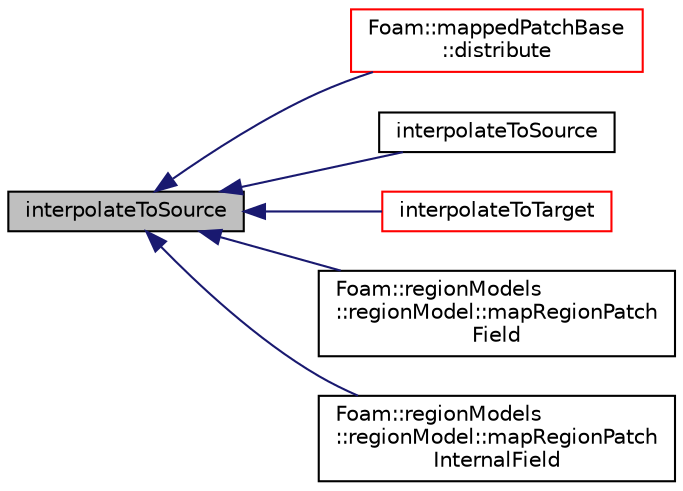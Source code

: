 digraph "interpolateToSource"
{
  bgcolor="transparent";
  edge [fontname="Helvetica",fontsize="10",labelfontname="Helvetica",labelfontsize="10"];
  node [fontname="Helvetica",fontsize="10",shape=record];
  rankdir="LR";
  Node1 [label="interpolateToSource",height=0.2,width=0.4,color="black", fillcolor="grey75", style="filled", fontcolor="black"];
  Node1 -> Node2 [dir="back",color="midnightblue",fontsize="10",style="solid",fontname="Helvetica"];
  Node2 [label="Foam::mappedPatchBase\l::distribute",height=0.2,width=0.4,color="red",URL="$a01421.html#a19634e92e19466f33831b6908d0a4fab",tooltip="Wrapper around map/interpolate data distribution. "];
  Node1 -> Node3 [dir="back",color="midnightblue",fontsize="10",style="solid",fontname="Helvetica"];
  Node3 [label="interpolateToSource",height=0.2,width=0.4,color="black",URL="$a00048.html#a54740510256b8789140f4b9c7e66cd12"];
  Node1 -> Node4 [dir="back",color="midnightblue",fontsize="10",style="solid",fontname="Helvetica"];
  Node4 [label="interpolateToTarget",height=0.2,width=0.4,color="red",URL="$a00048.html#a532d28f7ff4409b43db562935c8c4aa7",tooltip="Interpolate from source to target with supplied op. "];
  Node1 -> Node5 [dir="back",color="midnightblue",fontsize="10",style="solid",fontname="Helvetica"];
  Node5 [label="Foam::regionModels\l::regionModel::mapRegionPatch\lField",height=0.2,width=0.4,color="black",URL="$a02133.html#a26c41f0cc37ec9db96dcb9317ba53e6e"];
  Node1 -> Node6 [dir="back",color="midnightblue",fontsize="10",style="solid",fontname="Helvetica"];
  Node6 [label="Foam::regionModels\l::regionModel::mapRegionPatch\lInternalField",height=0.2,width=0.4,color="black",URL="$a02133.html#a58c6d8819ceb2f8c10a583090826afdb"];
}
